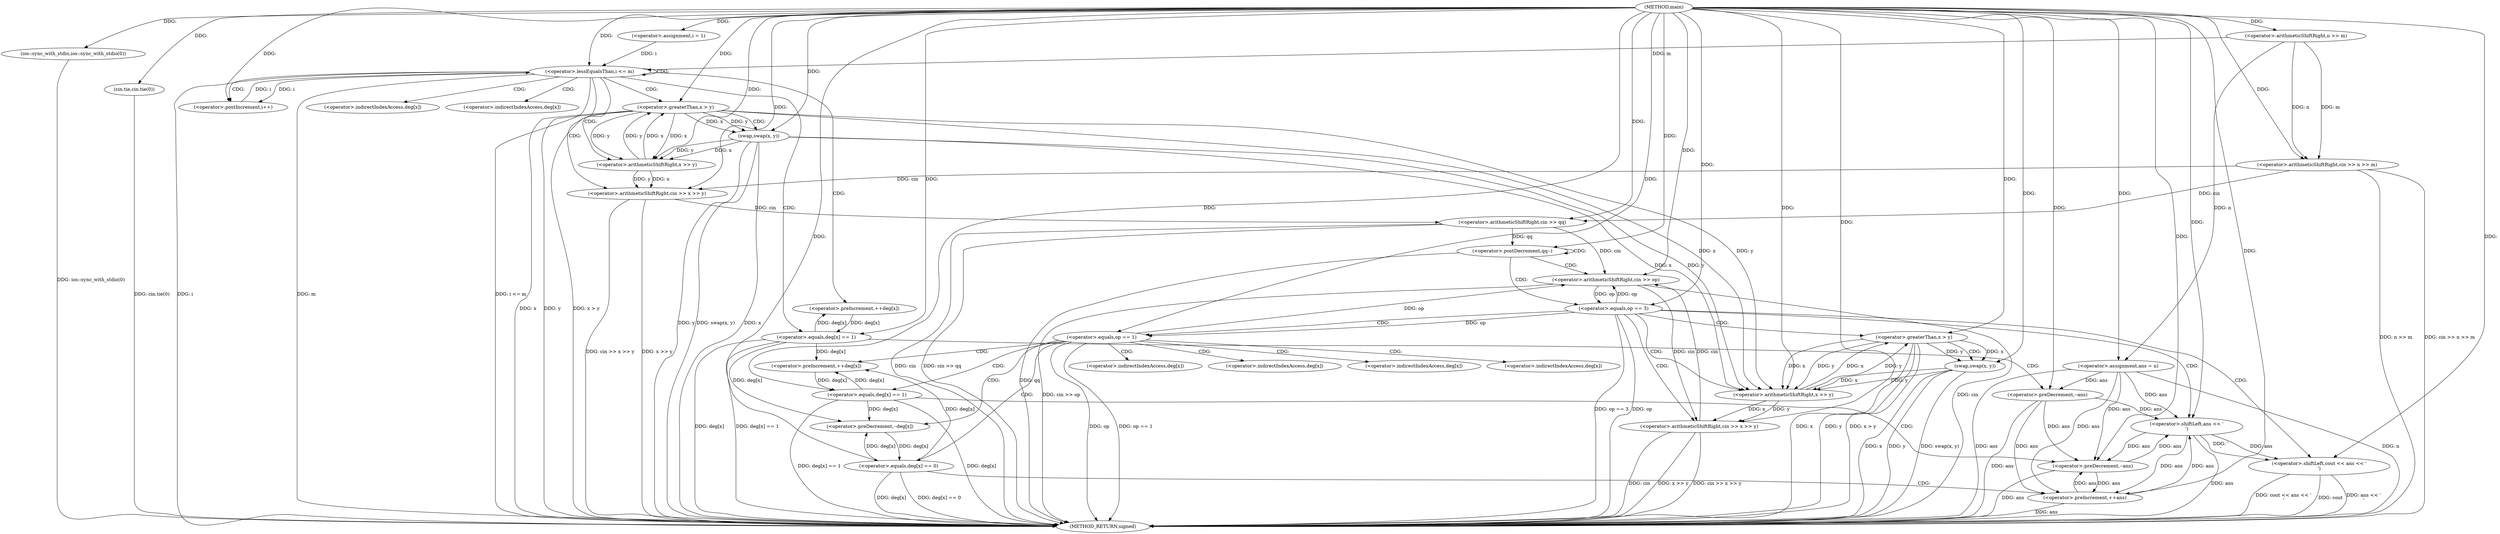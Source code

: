 digraph "main" {  
"1000101" [label = "(METHOD,main)" ]
"1000222" [label = "(METHOD_RETURN,signed)" ]
"1000103" [label = "(ios::sync_with_stdio,ios::sync_with_stdio(0))" ]
"1000105" [label = "(cin.tie,cin.tie(0))" ]
"1000107" [label = "(<operator>.arithmeticShiftRight,cin >> n >> m)" ]
"1000114" [label = "(<operator>.assignment,ans = n)" ]
"1000155" [label = "(<operator>.arithmeticShiftRight,cin >> qq)" ]
"1000119" [label = "(<operator>.assignment,i = 1)" ]
"1000122" [label = "(<operator>.lessEqualsThan,i <= m)" ]
"1000125" [label = "(<operator>.postIncrement,i++)" ]
"1000159" [label = "(<operator>.postDecrement,qq--)" ]
"1000109" [label = "(<operator>.arithmeticShiftRight,n >> m)" ]
"1000130" [label = "(<operator>.arithmeticShiftRight,cin >> x >> y)" ]
"1000142" [label = "(<operator>.preIncrement,++deg[x])" ]
"1000163" [label = "(<operator>.arithmeticShiftRight,cin >> op)" ]
"1000179" [label = "(<operator>.arithmeticShiftRight,cin >> x >> y)" ]
"1000136" [label = "(<operator>.greaterThan,x > y)" ]
"1000139" [label = "(swap,swap(x, y))" ]
"1000147" [label = "(<operator>.equals,deg[x] == 1)" ]
"1000152" [label = "(<operator>.preDecrement,--ans)" ]
"1000167" [label = "(<operator>.equals,op == 3)" ]
"1000185" [label = "(<operator>.greaterThan,x > y)" ]
"1000188" [label = "(swap,swap(x, y))" ]
"1000192" [label = "(<operator>.equals,op == 1)" ]
"1000132" [label = "(<operator>.arithmeticShiftRight,x >> y)" ]
"1000171" [label = "(<operator>.shiftLeft,cout << ans << '\n')" ]
"1000181" [label = "(<operator>.arithmeticShiftRight,x >> y)" ]
"1000196" [label = "(<operator>.preIncrement,++deg[x])" ]
"1000201" [label = "(<operator>.equals,deg[x] == 1)" ]
"1000206" [label = "(<operator>.preDecrement,--ans)" ]
"1000210" [label = "(<operator>.preDecrement,--deg[x])" ]
"1000173" [label = "(<operator>.shiftLeft,ans << '\n')" ]
"1000215" [label = "(<operator>.equals,deg[x] == 0)" ]
"1000220" [label = "(<operator>.preIncrement,++ans)" ]
"1000143" [label = "(<operator>.indirectIndexAccess,deg[x])" ]
"1000148" [label = "(<operator>.indirectIndexAccess,deg[x])" ]
"1000197" [label = "(<operator>.indirectIndexAccess,deg[x])" ]
"1000202" [label = "(<operator>.indirectIndexAccess,deg[x])" ]
"1000211" [label = "(<operator>.indirectIndexAccess,deg[x])" ]
"1000216" [label = "(<operator>.indirectIndexAccess,deg[x])" ]
  "1000103" -> "1000222"  [ label = "DDG: ios::sync_with_stdio(0)"] 
  "1000105" -> "1000222"  [ label = "DDG: cin.tie(0)"] 
  "1000107" -> "1000222"  [ label = "DDG: n >> m"] 
  "1000107" -> "1000222"  [ label = "DDG: cin >> n >> m"] 
  "1000114" -> "1000222"  [ label = "DDG: ans"] 
  "1000114" -> "1000222"  [ label = "DDG: n"] 
  "1000122" -> "1000222"  [ label = "DDG: i"] 
  "1000122" -> "1000222"  [ label = "DDG: m"] 
  "1000122" -> "1000222"  [ label = "DDG: i <= m"] 
  "1000155" -> "1000222"  [ label = "DDG: cin"] 
  "1000155" -> "1000222"  [ label = "DDG: cin >> qq"] 
  "1000159" -> "1000222"  [ label = "DDG: qq"] 
  "1000163" -> "1000222"  [ label = "DDG: cin"] 
  "1000163" -> "1000222"  [ label = "DDG: cin >> op"] 
  "1000167" -> "1000222"  [ label = "DDG: op"] 
  "1000167" -> "1000222"  [ label = "DDG: op == 3"] 
  "1000179" -> "1000222"  [ label = "DDG: cin"] 
  "1000179" -> "1000222"  [ label = "DDG: x >> y"] 
  "1000179" -> "1000222"  [ label = "DDG: cin >> x >> y"] 
  "1000185" -> "1000222"  [ label = "DDG: x"] 
  "1000185" -> "1000222"  [ label = "DDG: y"] 
  "1000185" -> "1000222"  [ label = "DDG: x > y"] 
  "1000188" -> "1000222"  [ label = "DDG: x"] 
  "1000188" -> "1000222"  [ label = "DDG: y"] 
  "1000188" -> "1000222"  [ label = "DDG: swap(x, y)"] 
  "1000192" -> "1000222"  [ label = "DDG: op"] 
  "1000192" -> "1000222"  [ label = "DDG: op == 1"] 
  "1000215" -> "1000222"  [ label = "DDG: deg[x]"] 
  "1000215" -> "1000222"  [ label = "DDG: deg[x] == 0"] 
  "1000220" -> "1000222"  [ label = "DDG: ans"] 
  "1000201" -> "1000222"  [ label = "DDG: deg[x]"] 
  "1000201" -> "1000222"  [ label = "DDG: deg[x] == 1"] 
  "1000206" -> "1000222"  [ label = "DDG: ans"] 
  "1000173" -> "1000222"  [ label = "DDG: ans"] 
  "1000171" -> "1000222"  [ label = "DDG: ans << '\n'"] 
  "1000171" -> "1000222"  [ label = "DDG: cout << ans << '\n'"] 
  "1000130" -> "1000222"  [ label = "DDG: x >> y"] 
  "1000130" -> "1000222"  [ label = "DDG: cin >> x >> y"] 
  "1000136" -> "1000222"  [ label = "DDG: x"] 
  "1000136" -> "1000222"  [ label = "DDG: y"] 
  "1000136" -> "1000222"  [ label = "DDG: x > y"] 
  "1000139" -> "1000222"  [ label = "DDG: x"] 
  "1000139" -> "1000222"  [ label = "DDG: y"] 
  "1000139" -> "1000222"  [ label = "DDG: swap(x, y)"] 
  "1000147" -> "1000222"  [ label = "DDG: deg[x]"] 
  "1000147" -> "1000222"  [ label = "DDG: deg[x] == 1"] 
  "1000152" -> "1000222"  [ label = "DDG: ans"] 
  "1000171" -> "1000222"  [ label = "DDG: cout"] 
  "1000109" -> "1000114"  [ label = "DDG: n"] 
  "1000101" -> "1000114"  [ label = "DDG: "] 
  "1000101" -> "1000103"  [ label = "DDG: "] 
  "1000101" -> "1000105"  [ label = "DDG: "] 
  "1000101" -> "1000107"  [ label = "DDG: "] 
  "1000109" -> "1000107"  [ label = "DDG: n"] 
  "1000109" -> "1000107"  [ label = "DDG: m"] 
  "1000101" -> "1000119"  [ label = "DDG: "] 
  "1000107" -> "1000155"  [ label = "DDG: cin"] 
  "1000130" -> "1000155"  [ label = "DDG: cin"] 
  "1000101" -> "1000155"  [ label = "DDG: "] 
  "1000101" -> "1000109"  [ label = "DDG: "] 
  "1000119" -> "1000122"  [ label = "DDG: i"] 
  "1000125" -> "1000122"  [ label = "DDG: i"] 
  "1000101" -> "1000122"  [ label = "DDG: "] 
  "1000109" -> "1000122"  [ label = "DDG: m"] 
  "1000122" -> "1000125"  [ label = "DDG: i"] 
  "1000101" -> "1000125"  [ label = "DDG: "] 
  "1000155" -> "1000159"  [ label = "DDG: qq"] 
  "1000101" -> "1000159"  [ label = "DDG: "] 
  "1000107" -> "1000130"  [ label = "DDG: cin"] 
  "1000101" -> "1000130"  [ label = "DDG: "] 
  "1000132" -> "1000130"  [ label = "DDG: x"] 
  "1000132" -> "1000130"  [ label = "DDG: y"] 
  "1000147" -> "1000142"  [ label = "DDG: deg[x]"] 
  "1000155" -> "1000163"  [ label = "DDG: cin"] 
  "1000179" -> "1000163"  [ label = "DDG: cin"] 
  "1000101" -> "1000163"  [ label = "DDG: "] 
  "1000167" -> "1000163"  [ label = "DDG: op"] 
  "1000192" -> "1000163"  [ label = "DDG: op"] 
  "1000163" -> "1000179"  [ label = "DDG: cin"] 
  "1000101" -> "1000179"  [ label = "DDG: "] 
  "1000181" -> "1000179"  [ label = "DDG: x"] 
  "1000181" -> "1000179"  [ label = "DDG: y"] 
  "1000136" -> "1000132"  [ label = "DDG: x"] 
  "1000139" -> "1000132"  [ label = "DDG: x"] 
  "1000101" -> "1000132"  [ label = "DDG: "] 
  "1000136" -> "1000132"  [ label = "DDG: y"] 
  "1000139" -> "1000132"  [ label = "DDG: y"] 
  "1000132" -> "1000136"  [ label = "DDG: x"] 
  "1000101" -> "1000136"  [ label = "DDG: "] 
  "1000132" -> "1000136"  [ label = "DDG: y"] 
  "1000136" -> "1000139"  [ label = "DDG: x"] 
  "1000101" -> "1000139"  [ label = "DDG: "] 
  "1000136" -> "1000139"  [ label = "DDG: y"] 
  "1000142" -> "1000147"  [ label = "DDG: deg[x]"] 
  "1000101" -> "1000147"  [ label = "DDG: "] 
  "1000114" -> "1000152"  [ label = "DDG: ans"] 
  "1000101" -> "1000152"  [ label = "DDG: "] 
  "1000163" -> "1000167"  [ label = "DDG: op"] 
  "1000101" -> "1000167"  [ label = "DDG: "] 
  "1000185" -> "1000181"  [ label = "DDG: x"] 
  "1000188" -> "1000181"  [ label = "DDG: x"] 
  "1000136" -> "1000181"  [ label = "DDG: x"] 
  "1000139" -> "1000181"  [ label = "DDG: x"] 
  "1000101" -> "1000181"  [ label = "DDG: "] 
  "1000185" -> "1000181"  [ label = "DDG: y"] 
  "1000188" -> "1000181"  [ label = "DDG: y"] 
  "1000136" -> "1000181"  [ label = "DDG: y"] 
  "1000139" -> "1000181"  [ label = "DDG: y"] 
  "1000181" -> "1000185"  [ label = "DDG: x"] 
  "1000101" -> "1000185"  [ label = "DDG: "] 
  "1000181" -> "1000185"  [ label = "DDG: y"] 
  "1000185" -> "1000188"  [ label = "DDG: x"] 
  "1000101" -> "1000188"  [ label = "DDG: "] 
  "1000185" -> "1000188"  [ label = "DDG: y"] 
  "1000167" -> "1000192"  [ label = "DDG: op"] 
  "1000101" -> "1000192"  [ label = "DDG: "] 
  "1000101" -> "1000171"  [ label = "DDG: "] 
  "1000173" -> "1000171"  [ label = "DDG: ans"] 
  "1000173" -> "1000171"  [ label = "DDG: '\n'"] 
  "1000215" -> "1000196"  [ label = "DDG: deg[x]"] 
  "1000201" -> "1000196"  [ label = "DDG: deg[x]"] 
  "1000147" -> "1000196"  [ label = "DDG: deg[x]"] 
  "1000114" -> "1000173"  [ label = "DDG: ans"] 
  "1000220" -> "1000173"  [ label = "DDG: ans"] 
  "1000206" -> "1000173"  [ label = "DDG: ans"] 
  "1000152" -> "1000173"  [ label = "DDG: ans"] 
  "1000101" -> "1000173"  [ label = "DDG: "] 
  "1000196" -> "1000201"  [ label = "DDG: deg[x]"] 
  "1000101" -> "1000201"  [ label = "DDG: "] 
  "1000114" -> "1000206"  [ label = "DDG: ans"] 
  "1000220" -> "1000206"  [ label = "DDG: ans"] 
  "1000173" -> "1000206"  [ label = "DDG: ans"] 
  "1000152" -> "1000206"  [ label = "DDG: ans"] 
  "1000101" -> "1000206"  [ label = "DDG: "] 
  "1000215" -> "1000210"  [ label = "DDG: deg[x]"] 
  "1000201" -> "1000210"  [ label = "DDG: deg[x]"] 
  "1000147" -> "1000210"  [ label = "DDG: deg[x]"] 
  "1000210" -> "1000215"  [ label = "DDG: deg[x]"] 
  "1000101" -> "1000215"  [ label = "DDG: "] 
  "1000114" -> "1000220"  [ label = "DDG: ans"] 
  "1000206" -> "1000220"  [ label = "DDG: ans"] 
  "1000173" -> "1000220"  [ label = "DDG: ans"] 
  "1000152" -> "1000220"  [ label = "DDG: ans"] 
  "1000101" -> "1000220"  [ label = "DDG: "] 
  "1000122" -> "1000125"  [ label = "CDG: "] 
  "1000122" -> "1000142"  [ label = "CDG: "] 
  "1000122" -> "1000148"  [ label = "CDG: "] 
  "1000122" -> "1000136"  [ label = "CDG: "] 
  "1000122" -> "1000122"  [ label = "CDG: "] 
  "1000122" -> "1000143"  [ label = "CDG: "] 
  "1000122" -> "1000132"  [ label = "CDG: "] 
  "1000122" -> "1000147"  [ label = "CDG: "] 
  "1000122" -> "1000130"  [ label = "CDG: "] 
  "1000159" -> "1000163"  [ label = "CDG: "] 
  "1000159" -> "1000159"  [ label = "CDG: "] 
  "1000159" -> "1000167"  [ label = "CDG: "] 
  "1000136" -> "1000139"  [ label = "CDG: "] 
  "1000147" -> "1000152"  [ label = "CDG: "] 
  "1000167" -> "1000173"  [ label = "CDG: "] 
  "1000167" -> "1000171"  [ label = "CDG: "] 
  "1000167" -> "1000179"  [ label = "CDG: "] 
  "1000167" -> "1000192"  [ label = "CDG: "] 
  "1000167" -> "1000181"  [ label = "CDG: "] 
  "1000167" -> "1000185"  [ label = "CDG: "] 
  "1000185" -> "1000188"  [ label = "CDG: "] 
  "1000192" -> "1000211"  [ label = "CDG: "] 
  "1000192" -> "1000197"  [ label = "CDG: "] 
  "1000192" -> "1000216"  [ label = "CDG: "] 
  "1000192" -> "1000196"  [ label = "CDG: "] 
  "1000192" -> "1000210"  [ label = "CDG: "] 
  "1000192" -> "1000215"  [ label = "CDG: "] 
  "1000192" -> "1000201"  [ label = "CDG: "] 
  "1000192" -> "1000202"  [ label = "CDG: "] 
  "1000201" -> "1000206"  [ label = "CDG: "] 
  "1000215" -> "1000220"  [ label = "CDG: "] 
}
